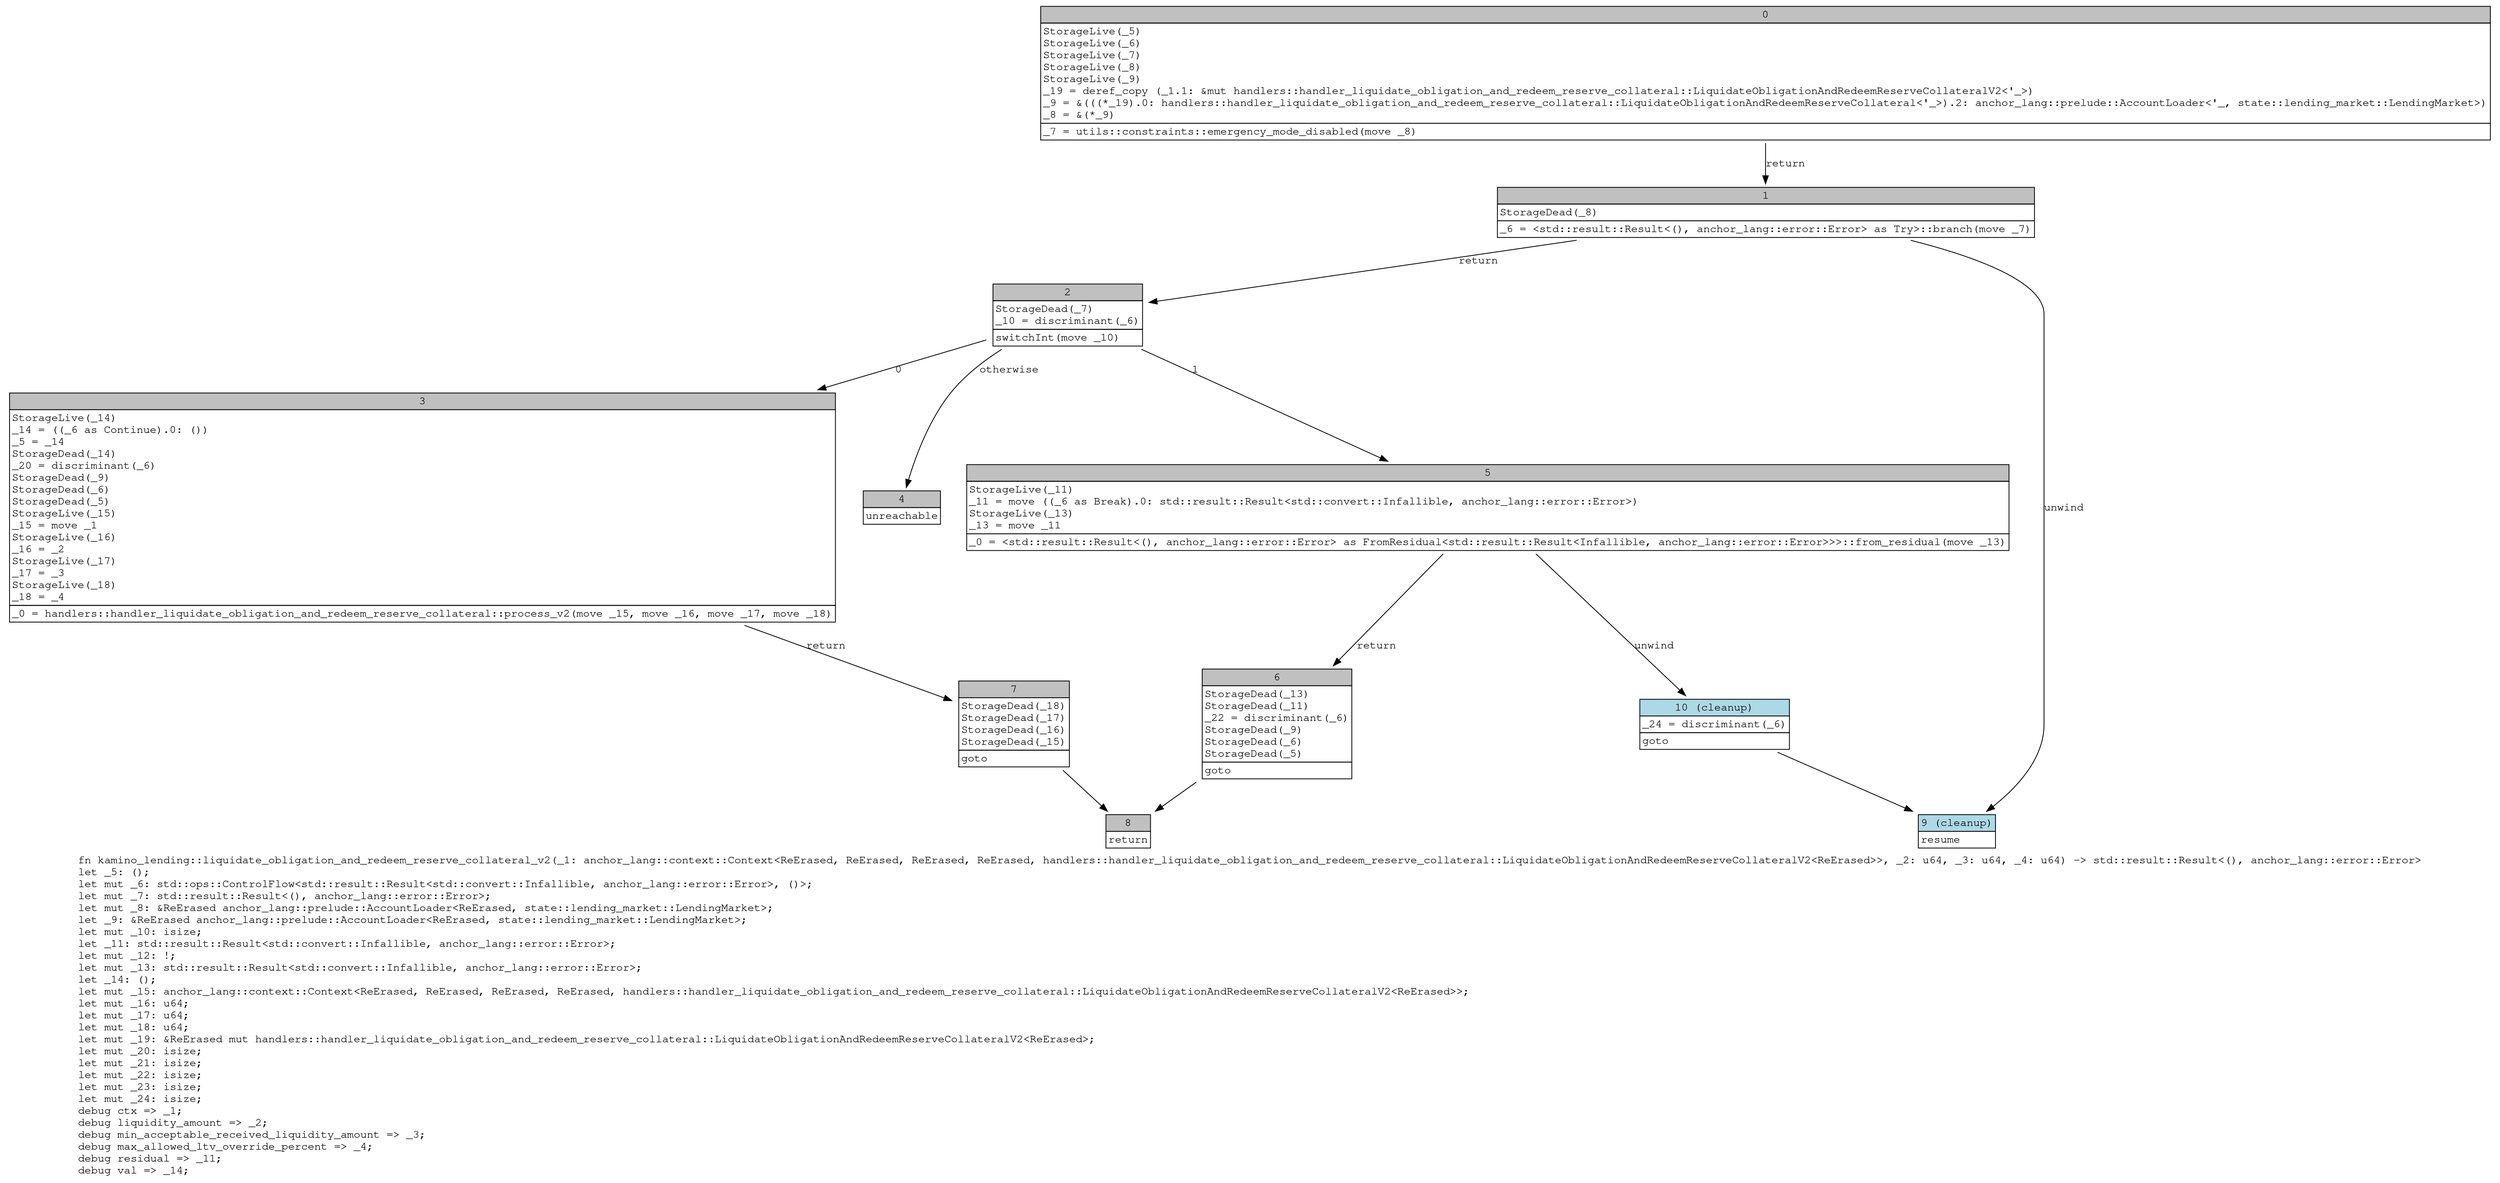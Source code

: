 digraph Mir_0_13849 {
    graph [fontname="Courier, monospace"];
    node [fontname="Courier, monospace"];
    edge [fontname="Courier, monospace"];
    label=<fn kamino_lending::liquidate_obligation_and_redeem_reserve_collateral_v2(_1: anchor_lang::context::Context&lt;ReErased, ReErased, ReErased, ReErased, handlers::handler_liquidate_obligation_and_redeem_reserve_collateral::LiquidateObligationAndRedeemReserveCollateralV2&lt;ReErased&gt;&gt;, _2: u64, _3: u64, _4: u64) -&gt; std::result::Result&lt;(), anchor_lang::error::Error&gt;<br align="left"/>let _5: ();<br align="left"/>let mut _6: std::ops::ControlFlow&lt;std::result::Result&lt;std::convert::Infallible, anchor_lang::error::Error&gt;, ()&gt;;<br align="left"/>let mut _7: std::result::Result&lt;(), anchor_lang::error::Error&gt;;<br align="left"/>let mut _8: &amp;ReErased anchor_lang::prelude::AccountLoader&lt;ReErased, state::lending_market::LendingMarket&gt;;<br align="left"/>let _9: &amp;ReErased anchor_lang::prelude::AccountLoader&lt;ReErased, state::lending_market::LendingMarket&gt;;<br align="left"/>let mut _10: isize;<br align="left"/>let _11: std::result::Result&lt;std::convert::Infallible, anchor_lang::error::Error&gt;;<br align="left"/>let mut _12: !;<br align="left"/>let mut _13: std::result::Result&lt;std::convert::Infallible, anchor_lang::error::Error&gt;;<br align="left"/>let _14: ();<br align="left"/>let mut _15: anchor_lang::context::Context&lt;ReErased, ReErased, ReErased, ReErased, handlers::handler_liquidate_obligation_and_redeem_reserve_collateral::LiquidateObligationAndRedeemReserveCollateralV2&lt;ReErased&gt;&gt;;<br align="left"/>let mut _16: u64;<br align="left"/>let mut _17: u64;<br align="left"/>let mut _18: u64;<br align="left"/>let mut _19: &amp;ReErased mut handlers::handler_liquidate_obligation_and_redeem_reserve_collateral::LiquidateObligationAndRedeemReserveCollateralV2&lt;ReErased&gt;;<br align="left"/>let mut _20: isize;<br align="left"/>let mut _21: isize;<br align="left"/>let mut _22: isize;<br align="left"/>let mut _23: isize;<br align="left"/>let mut _24: isize;<br align="left"/>debug ctx =&gt; _1;<br align="left"/>debug liquidity_amount =&gt; _2;<br align="left"/>debug min_acceptable_received_liquidity_amount =&gt; _3;<br align="left"/>debug max_allowed_ltv_override_percent =&gt; _4;<br align="left"/>debug residual =&gt; _11;<br align="left"/>debug val =&gt; _14;<br align="left"/>>;
    bb0__0_13849 [shape="none", label=<<table border="0" cellborder="1" cellspacing="0"><tr><td bgcolor="gray" align="center" colspan="1">0</td></tr><tr><td align="left" balign="left">StorageLive(_5)<br/>StorageLive(_6)<br/>StorageLive(_7)<br/>StorageLive(_8)<br/>StorageLive(_9)<br/>_19 = deref_copy (_1.1: &amp;mut handlers::handler_liquidate_obligation_and_redeem_reserve_collateral::LiquidateObligationAndRedeemReserveCollateralV2&lt;'_&gt;)<br/>_9 = &amp;(((*_19).0: handlers::handler_liquidate_obligation_and_redeem_reserve_collateral::LiquidateObligationAndRedeemReserveCollateral&lt;'_&gt;).2: anchor_lang::prelude::AccountLoader&lt;'_, state::lending_market::LendingMarket&gt;)<br/>_8 = &amp;(*_9)<br/></td></tr><tr><td align="left">_7 = utils::constraints::emergency_mode_disabled(move _8)</td></tr></table>>];
    bb1__0_13849 [shape="none", label=<<table border="0" cellborder="1" cellspacing="0"><tr><td bgcolor="gray" align="center" colspan="1">1</td></tr><tr><td align="left" balign="left">StorageDead(_8)<br/></td></tr><tr><td align="left">_6 = &lt;std::result::Result&lt;(), anchor_lang::error::Error&gt; as Try&gt;::branch(move _7)</td></tr></table>>];
    bb2__0_13849 [shape="none", label=<<table border="0" cellborder="1" cellspacing="0"><tr><td bgcolor="gray" align="center" colspan="1">2</td></tr><tr><td align="left" balign="left">StorageDead(_7)<br/>_10 = discriminant(_6)<br/></td></tr><tr><td align="left">switchInt(move _10)</td></tr></table>>];
    bb3__0_13849 [shape="none", label=<<table border="0" cellborder="1" cellspacing="0"><tr><td bgcolor="gray" align="center" colspan="1">3</td></tr><tr><td align="left" balign="left">StorageLive(_14)<br/>_14 = ((_6 as Continue).0: ())<br/>_5 = _14<br/>StorageDead(_14)<br/>_20 = discriminant(_6)<br/>StorageDead(_9)<br/>StorageDead(_6)<br/>StorageDead(_5)<br/>StorageLive(_15)<br/>_15 = move _1<br/>StorageLive(_16)<br/>_16 = _2<br/>StorageLive(_17)<br/>_17 = _3<br/>StorageLive(_18)<br/>_18 = _4<br/></td></tr><tr><td align="left">_0 = handlers::handler_liquidate_obligation_and_redeem_reserve_collateral::process_v2(move _15, move _16, move _17, move _18)</td></tr></table>>];
    bb4__0_13849 [shape="none", label=<<table border="0" cellborder="1" cellspacing="0"><tr><td bgcolor="gray" align="center" colspan="1">4</td></tr><tr><td align="left">unreachable</td></tr></table>>];
    bb5__0_13849 [shape="none", label=<<table border="0" cellborder="1" cellspacing="0"><tr><td bgcolor="gray" align="center" colspan="1">5</td></tr><tr><td align="left" balign="left">StorageLive(_11)<br/>_11 = move ((_6 as Break).0: std::result::Result&lt;std::convert::Infallible, anchor_lang::error::Error&gt;)<br/>StorageLive(_13)<br/>_13 = move _11<br/></td></tr><tr><td align="left">_0 = &lt;std::result::Result&lt;(), anchor_lang::error::Error&gt; as FromResidual&lt;std::result::Result&lt;Infallible, anchor_lang::error::Error&gt;&gt;&gt;::from_residual(move _13)</td></tr></table>>];
    bb6__0_13849 [shape="none", label=<<table border="0" cellborder="1" cellspacing="0"><tr><td bgcolor="gray" align="center" colspan="1">6</td></tr><tr><td align="left" balign="left">StorageDead(_13)<br/>StorageDead(_11)<br/>_22 = discriminant(_6)<br/>StorageDead(_9)<br/>StorageDead(_6)<br/>StorageDead(_5)<br/></td></tr><tr><td align="left">goto</td></tr></table>>];
    bb7__0_13849 [shape="none", label=<<table border="0" cellborder="1" cellspacing="0"><tr><td bgcolor="gray" align="center" colspan="1">7</td></tr><tr><td align="left" balign="left">StorageDead(_18)<br/>StorageDead(_17)<br/>StorageDead(_16)<br/>StorageDead(_15)<br/></td></tr><tr><td align="left">goto</td></tr></table>>];
    bb8__0_13849 [shape="none", label=<<table border="0" cellborder="1" cellspacing="0"><tr><td bgcolor="gray" align="center" colspan="1">8</td></tr><tr><td align="left">return</td></tr></table>>];
    bb9__0_13849 [shape="none", label=<<table border="0" cellborder="1" cellspacing="0"><tr><td bgcolor="lightblue" align="center" colspan="1">9 (cleanup)</td></tr><tr><td align="left">resume</td></tr></table>>];
    bb10__0_13849 [shape="none", label=<<table border="0" cellborder="1" cellspacing="0"><tr><td bgcolor="lightblue" align="center" colspan="1">10 (cleanup)</td></tr><tr><td align="left" balign="left">_24 = discriminant(_6)<br/></td></tr><tr><td align="left">goto</td></tr></table>>];
    bb0__0_13849 -> bb1__0_13849 [label="return"];
    bb1__0_13849 -> bb2__0_13849 [label="return"];
    bb1__0_13849 -> bb9__0_13849 [label="unwind"];
    bb2__0_13849 -> bb3__0_13849 [label="0"];
    bb2__0_13849 -> bb5__0_13849 [label="1"];
    bb2__0_13849 -> bb4__0_13849 [label="otherwise"];
    bb3__0_13849 -> bb7__0_13849 [label="return"];
    bb5__0_13849 -> bb6__0_13849 [label="return"];
    bb5__0_13849 -> bb10__0_13849 [label="unwind"];
    bb6__0_13849 -> bb8__0_13849 [label=""];
    bb7__0_13849 -> bb8__0_13849 [label=""];
    bb10__0_13849 -> bb9__0_13849 [label=""];
}
